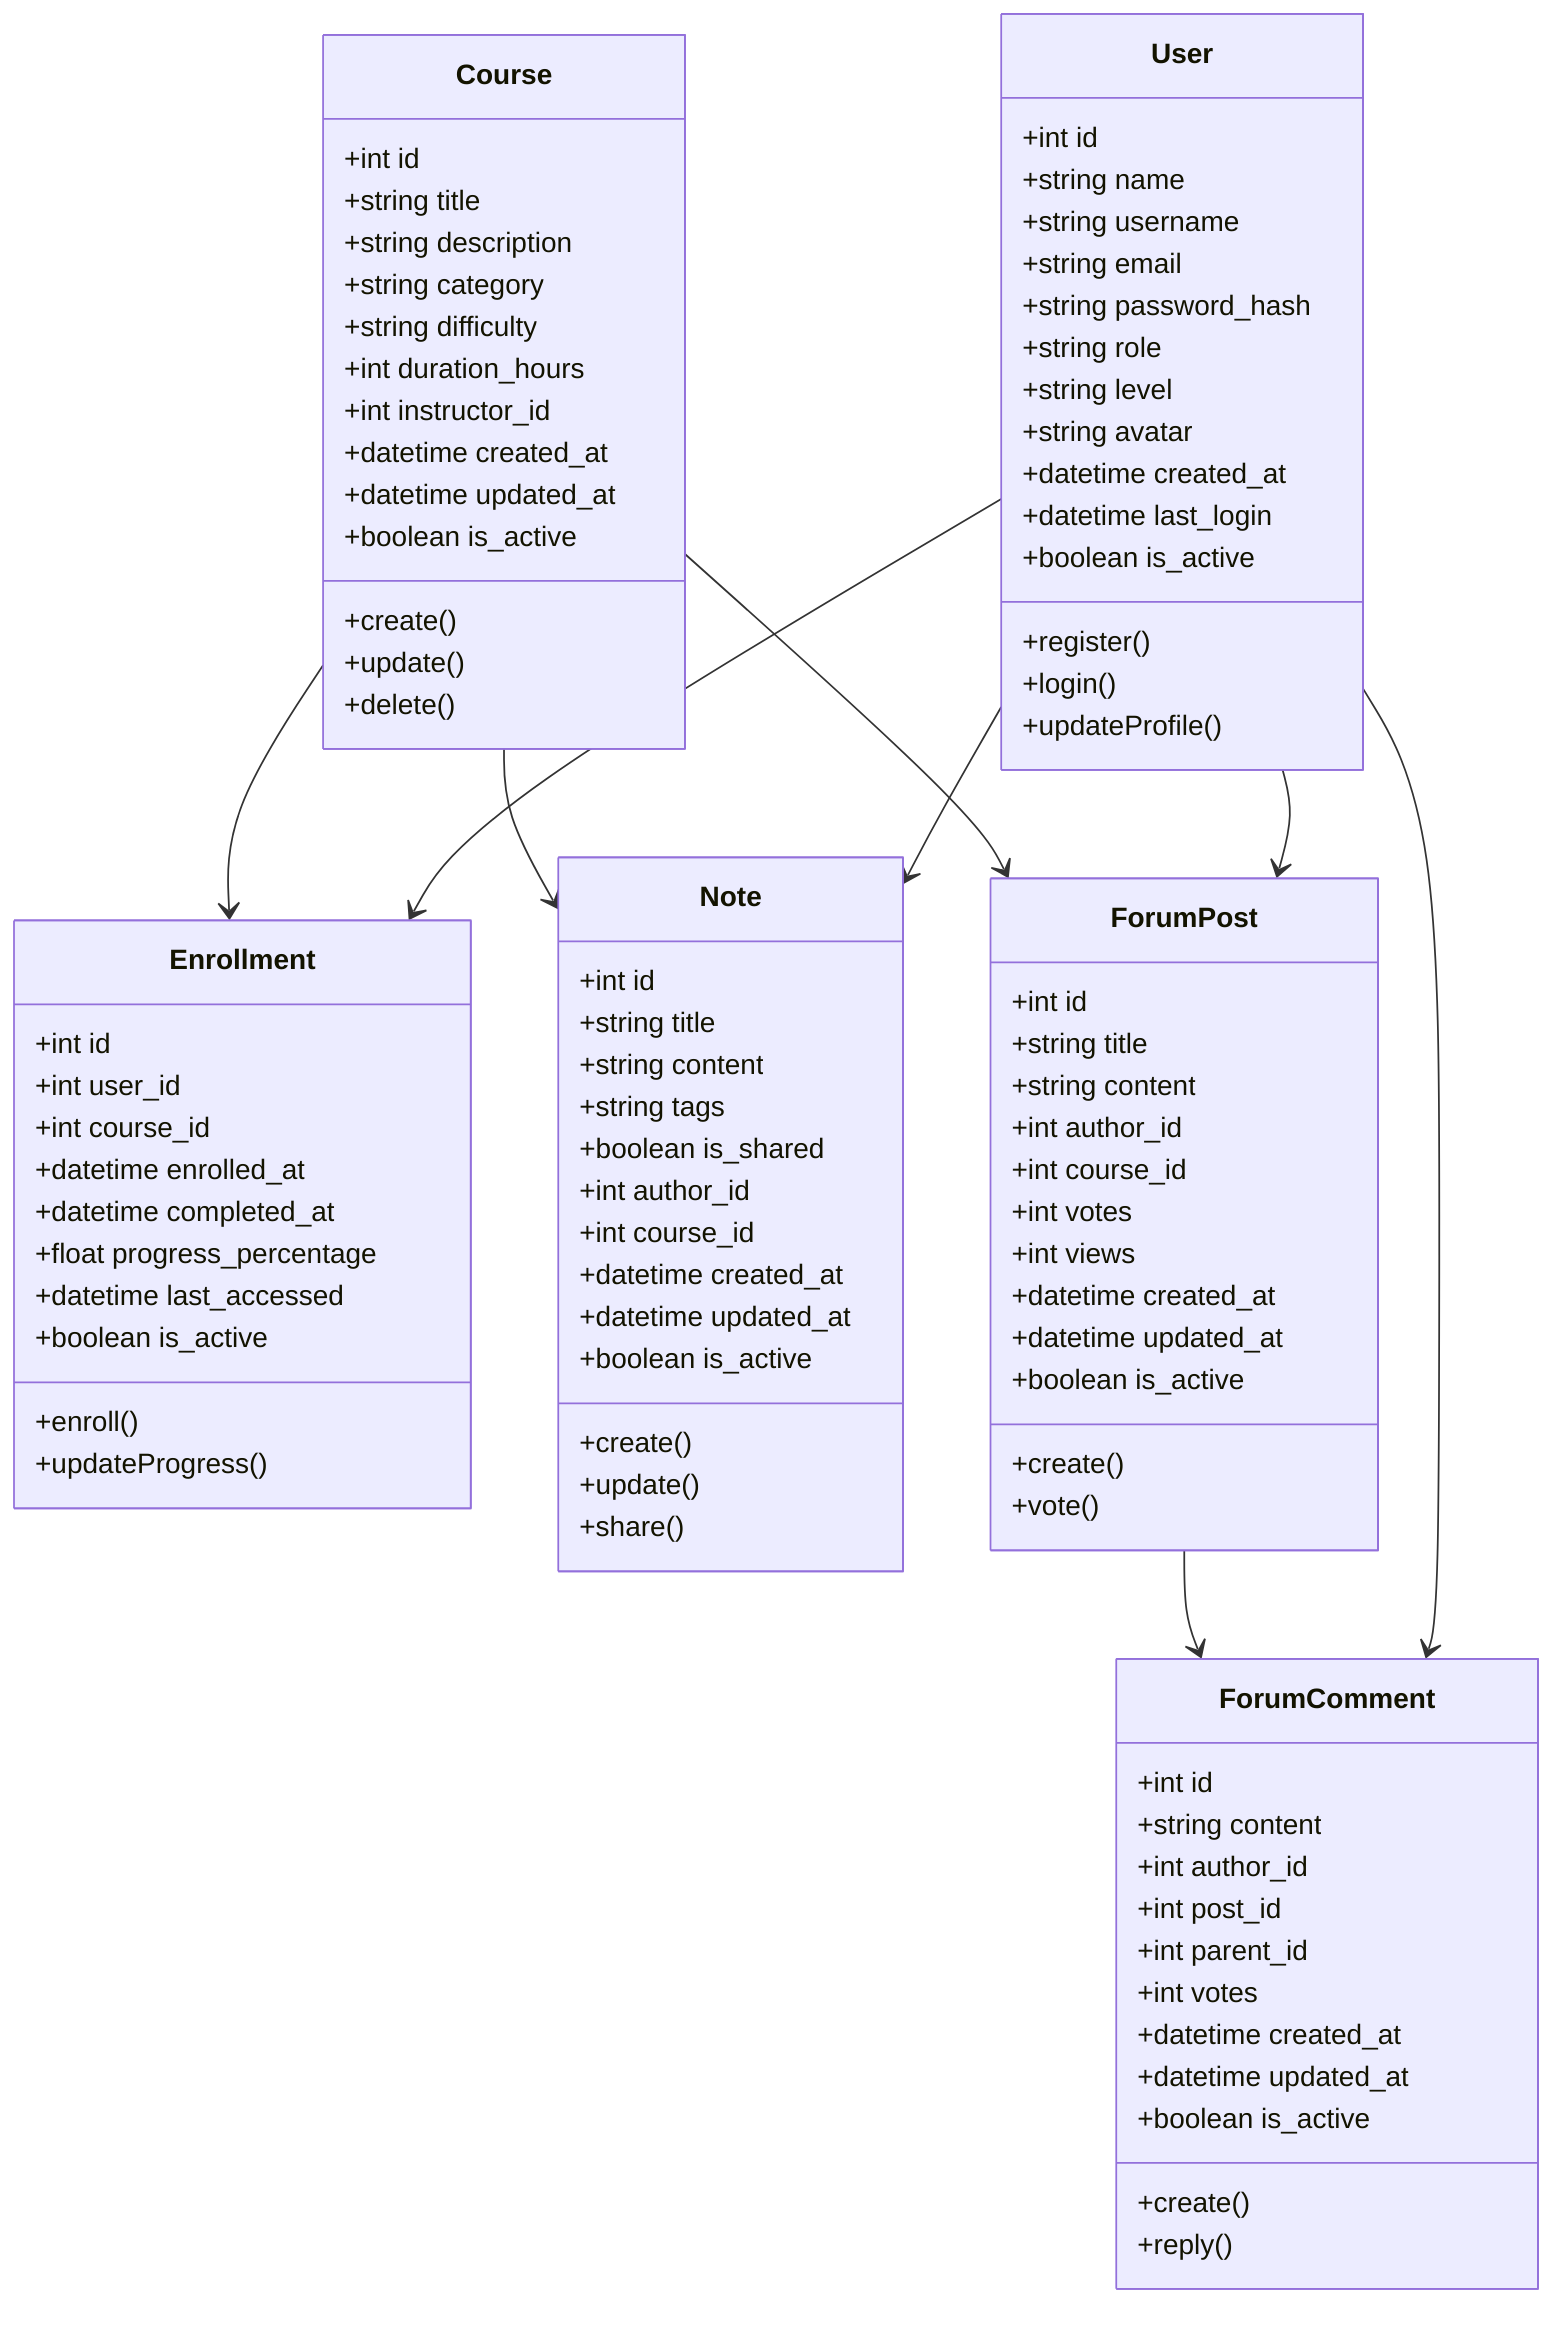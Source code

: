classDiagram
    class User {
        +int id
        +string name
        +string username
        +string email
        +string password_hash
        +string role
        +string level
        +string avatar
        +datetime created_at
        +datetime last_login
        +boolean is_active
        +register()
        +login()
        +updateProfile()
    }
    
    class Course {
        +int id
        +string title
        +string description
        +string category
        +string difficulty
        +int duration_hours
        +int instructor_id
        +datetime created_at
        +datetime updated_at
        +boolean is_active
        +create()
        +update()
        +delete()
    }
    
    class Enrollment {
        +int id
        +int user_id
        +int course_id
        +datetime enrolled_at
        +datetime completed_at
        +float progress_percentage
        +datetime last_accessed
        +boolean is_active
        +enroll()
        +updateProgress()
    }
    
    class Note {
        +int id
        +string title
        +string content
        +string tags
        +boolean is_shared
        +int author_id
        +int course_id
        +datetime created_at
        +datetime updated_at
        +boolean is_active
        +create()
        +update()
        +share()
    }
    
    class ForumPost {
        +int id
        +string title
        +string content
        +int author_id
        +int course_id
        +int votes
        +int views
        +datetime created_at
        +datetime updated_at
        +boolean is_active
        +create()
        +vote()
    }
    
    class ForumComment {
        +int id
        +string content
        +int author_id
        +int post_id
        +int parent_id
        +int votes
        +datetime created_at
        +datetime updated_at
        +boolean is_active
        +create()
        +reply()
    }
    
    User --> Enrollment
    Course --> Enrollment
    User --> Note
    Course --> Note
    User --> ForumPost
    Course --> ForumPost
    User --> ForumComment
    ForumPost --> ForumComment